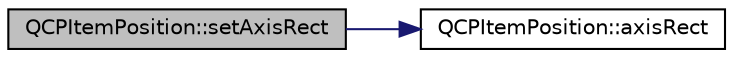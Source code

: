 digraph "QCPItemPosition::setAxisRect"
{
  edge [fontname="Helvetica",fontsize="10",labelfontname="Helvetica",labelfontsize="10"];
  node [fontname="Helvetica",fontsize="10",shape=record];
  rankdir="LR";
  Node131 [label="QCPItemPosition::setAxisRect",height=0.2,width=0.4,color="black", fillcolor="grey75", style="filled", fontcolor="black"];
  Node131 -> Node132 [color="midnightblue",fontsize="10",style="solid",fontname="Helvetica"];
  Node132 [label="QCPItemPosition::axisRect",height=0.2,width=0.4,color="black", fillcolor="white", style="filled",URL="$d1/dad/class_q_c_p_item_position.html#ae4081cfe7575f922f403c6e3a2ce7891"];
}
